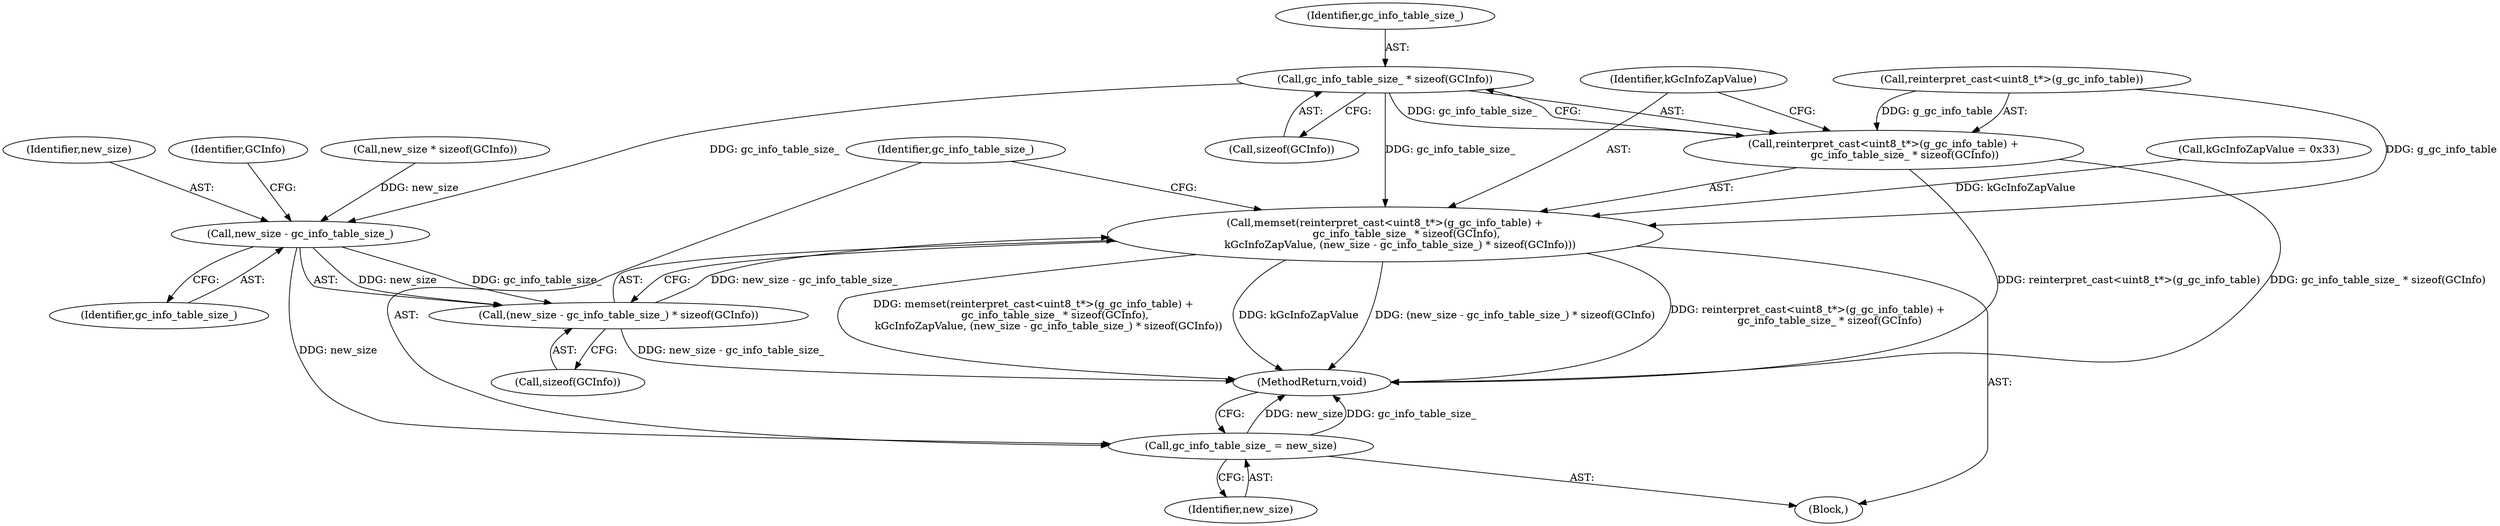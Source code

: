 digraph "1_Chrome_20b65d00ca3d8696430e22efad7485366f8c3a21_1@API" {
"1000141" [label="(Call,gc_info_table_size_ * sizeof(GCInfo))"];
"1000136" [label="(Call,memset(reinterpret_cast<uint8_t*>(g_gc_info_table) +\n             gc_info_table_size_ * sizeof(GCInfo),\n         kGcInfoZapValue, (new_size - gc_info_table_size_) * sizeof(GCInfo)))"];
"1000137" [label="(Call,reinterpret_cast<uint8_t*>(g_gc_info_table) +\n             gc_info_table_size_ * sizeof(GCInfo))"];
"1000147" [label="(Call,new_size - gc_info_table_size_)"];
"1000146" [label="(Call,(new_size - gc_info_table_size_) * sizeof(GCInfo))"];
"1000152" [label="(Call,gc_info_table_size_ = new_size)"];
"1000154" [label="(Identifier,new_size)"];
"1000155" [label="(MethodReturn,void)"];
"1000138" [label="(Call,reinterpret_cast<uint8_t*>(g_gc_info_table))"];
"1000150" [label="(Call,sizeof(GCInfo))"];
"1000141" [label="(Call,gc_info_table_size_ * sizeof(GCInfo))"];
"1000152" [label="(Call,gc_info_table_size_ = new_size)"];
"1000145" [label="(Identifier,kGcInfoZapValue)"];
"1000153" [label="(Identifier,gc_info_table_size_)"];
"1000148" [label="(Identifier,new_size)"];
"1000103" [label="(Call,kGcInfoZapValue = 0x33)"];
"1000146" [label="(Call,(new_size - gc_info_table_size_) * sizeof(GCInfo))"];
"1000136" [label="(Call,memset(reinterpret_cast<uint8_t*>(g_gc_info_table) +\n             gc_info_table_size_ * sizeof(GCInfo),\n         kGcInfoZapValue, (new_size - gc_info_table_size_) * sizeof(GCInfo)))"];
"1000143" [label="(Call,sizeof(GCInfo))"];
"1000151" [label="(Identifier,GCInfo)"];
"1000149" [label="(Identifier,gc_info_table_size_)"];
"1000129" [label="(Call,new_size * sizeof(GCInfo))"];
"1000142" [label="(Identifier,gc_info_table_size_)"];
"1000147" [label="(Call,new_size - gc_info_table_size_)"];
"1000101" [label="(Block,)"];
"1000137" [label="(Call,reinterpret_cast<uint8_t*>(g_gc_info_table) +\n             gc_info_table_size_ * sizeof(GCInfo))"];
"1000141" -> "1000137"  [label="AST: "];
"1000141" -> "1000143"  [label="CFG: "];
"1000142" -> "1000141"  [label="AST: "];
"1000143" -> "1000141"  [label="AST: "];
"1000137" -> "1000141"  [label="CFG: "];
"1000141" -> "1000136"  [label="DDG: gc_info_table_size_"];
"1000141" -> "1000137"  [label="DDG: gc_info_table_size_"];
"1000141" -> "1000147"  [label="DDG: gc_info_table_size_"];
"1000136" -> "1000101"  [label="AST: "];
"1000136" -> "1000146"  [label="CFG: "];
"1000137" -> "1000136"  [label="AST: "];
"1000145" -> "1000136"  [label="AST: "];
"1000146" -> "1000136"  [label="AST: "];
"1000153" -> "1000136"  [label="CFG: "];
"1000136" -> "1000155"  [label="DDG: (new_size - gc_info_table_size_) * sizeof(GCInfo)"];
"1000136" -> "1000155"  [label="DDG: reinterpret_cast<uint8_t*>(g_gc_info_table) +\n             gc_info_table_size_ * sizeof(GCInfo)"];
"1000136" -> "1000155"  [label="DDG: memset(reinterpret_cast<uint8_t*>(g_gc_info_table) +\n             gc_info_table_size_ * sizeof(GCInfo),\n         kGcInfoZapValue, (new_size - gc_info_table_size_) * sizeof(GCInfo))"];
"1000136" -> "1000155"  [label="DDG: kGcInfoZapValue"];
"1000138" -> "1000136"  [label="DDG: g_gc_info_table"];
"1000103" -> "1000136"  [label="DDG: kGcInfoZapValue"];
"1000146" -> "1000136"  [label="DDG: new_size - gc_info_table_size_"];
"1000138" -> "1000137"  [label="AST: "];
"1000145" -> "1000137"  [label="CFG: "];
"1000137" -> "1000155"  [label="DDG: reinterpret_cast<uint8_t*>(g_gc_info_table)"];
"1000137" -> "1000155"  [label="DDG: gc_info_table_size_ * sizeof(GCInfo)"];
"1000138" -> "1000137"  [label="DDG: g_gc_info_table"];
"1000147" -> "1000146"  [label="AST: "];
"1000147" -> "1000149"  [label="CFG: "];
"1000148" -> "1000147"  [label="AST: "];
"1000149" -> "1000147"  [label="AST: "];
"1000151" -> "1000147"  [label="CFG: "];
"1000147" -> "1000146"  [label="DDG: new_size"];
"1000147" -> "1000146"  [label="DDG: gc_info_table_size_"];
"1000129" -> "1000147"  [label="DDG: new_size"];
"1000147" -> "1000152"  [label="DDG: new_size"];
"1000146" -> "1000150"  [label="CFG: "];
"1000150" -> "1000146"  [label="AST: "];
"1000146" -> "1000155"  [label="DDG: new_size - gc_info_table_size_"];
"1000152" -> "1000101"  [label="AST: "];
"1000152" -> "1000154"  [label="CFG: "];
"1000153" -> "1000152"  [label="AST: "];
"1000154" -> "1000152"  [label="AST: "];
"1000155" -> "1000152"  [label="CFG: "];
"1000152" -> "1000155"  [label="DDG: new_size"];
"1000152" -> "1000155"  [label="DDG: gc_info_table_size_"];
}
